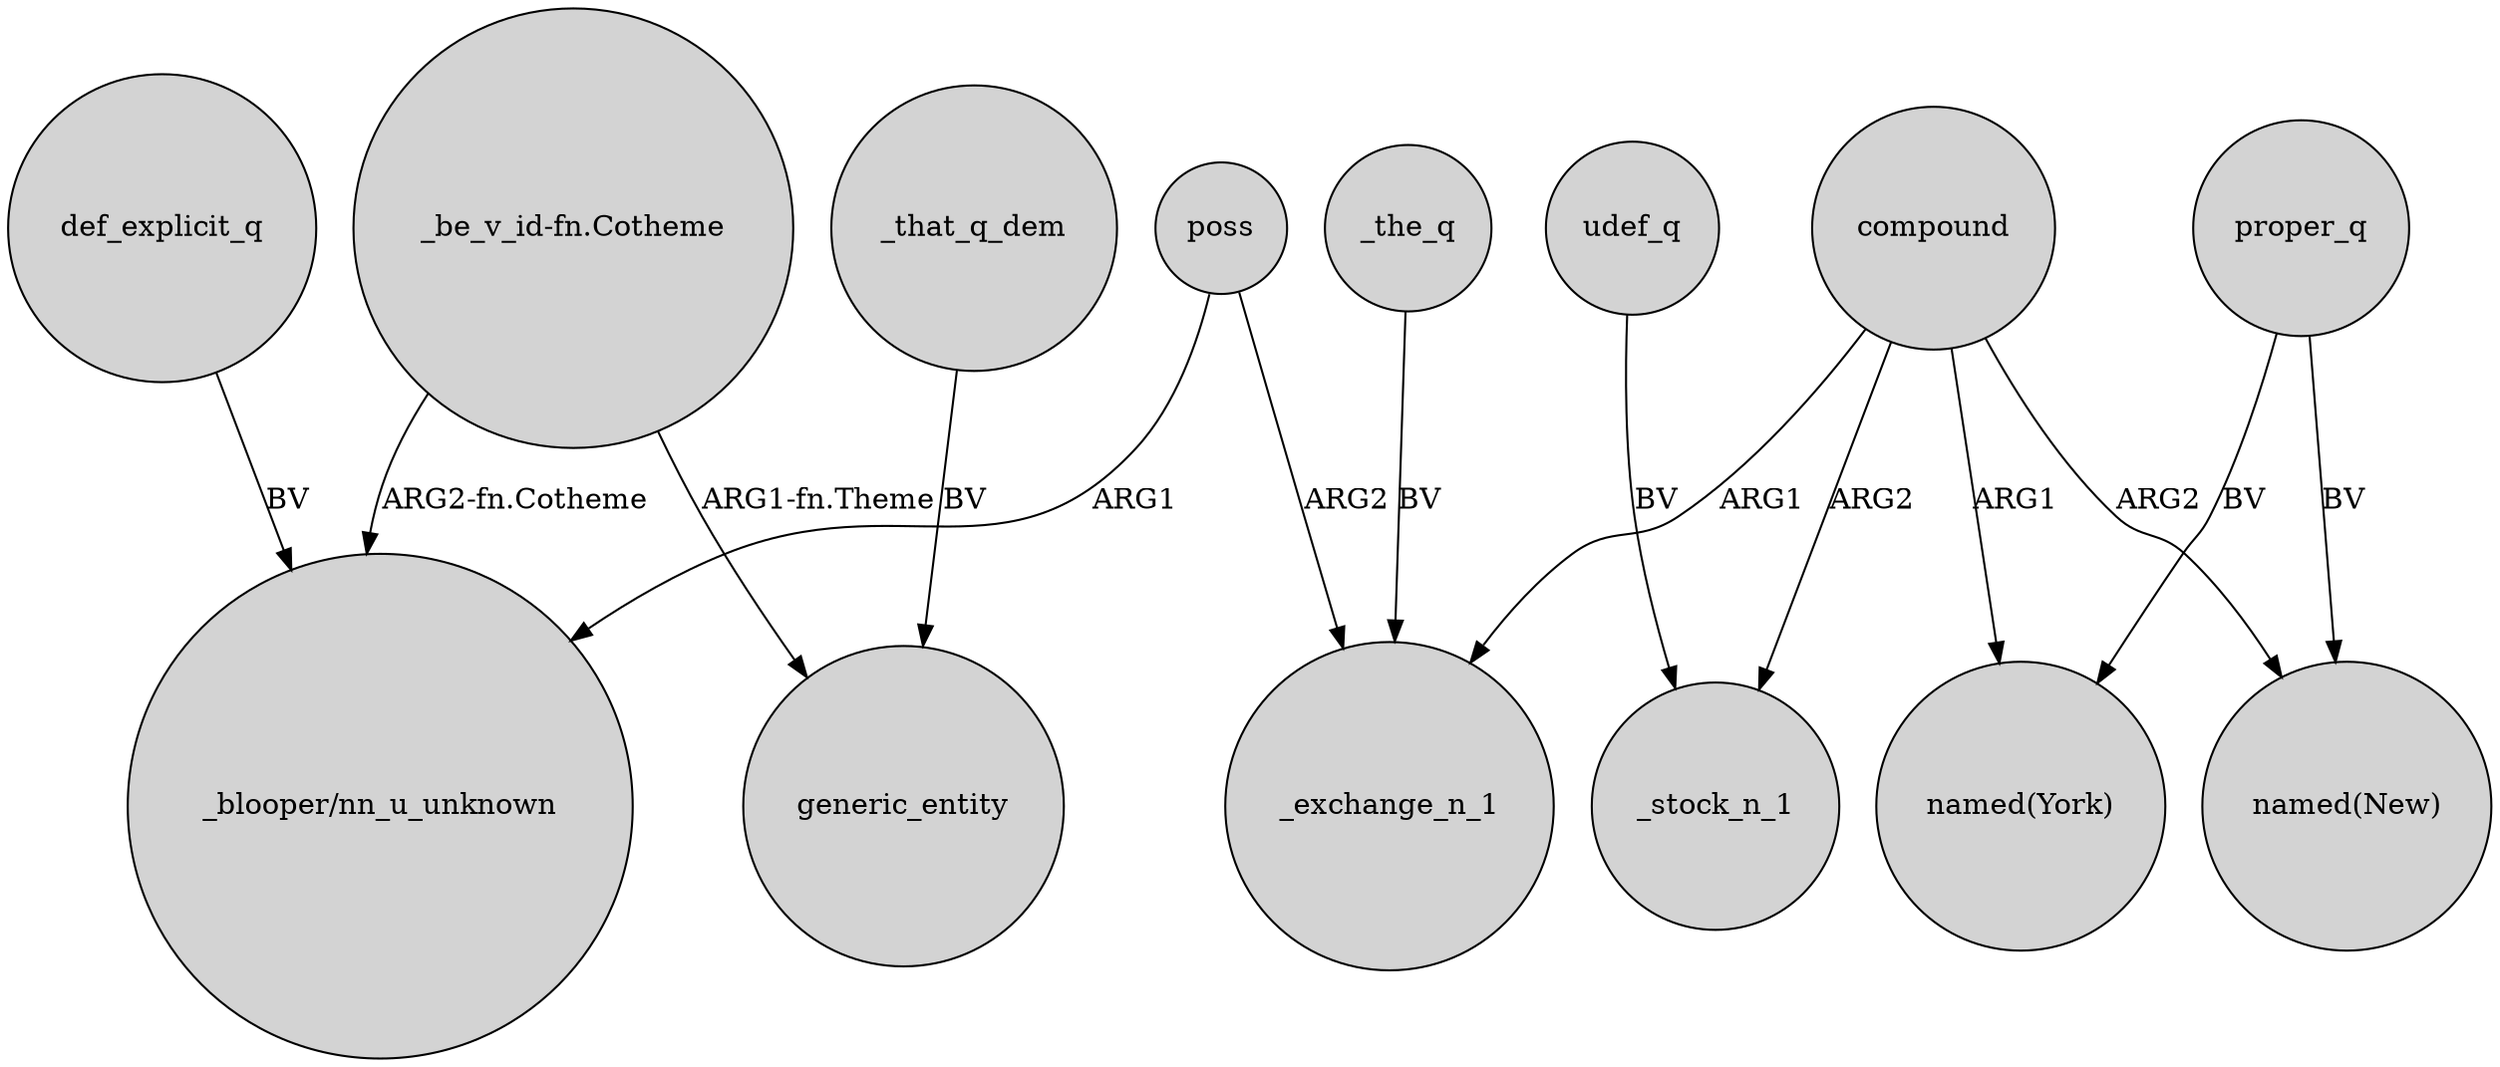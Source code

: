 digraph {
	node [shape=circle style=filled]
	poss -> "_blooper/nn_u_unknown" [label=ARG1]
	def_explicit_q -> "_blooper/nn_u_unknown" [label=BV]
	compound -> _stock_n_1 [label=ARG2]
	compound -> "named(York)" [label=ARG1]
	poss -> _exchange_n_1 [label=ARG2]
	_the_q -> _exchange_n_1 [label=BV]
	_that_q_dem -> generic_entity [label=BV]
	compound -> _exchange_n_1 [label=ARG1]
	proper_q -> "named(York)" [label=BV]
	compound -> "named(New)" [label=ARG2]
	"_be_v_id-fn.Cotheme" -> generic_entity [label="ARG1-fn.Theme"]
	proper_q -> "named(New)" [label=BV]
	udef_q -> _stock_n_1 [label=BV]
	"_be_v_id-fn.Cotheme" -> "_blooper/nn_u_unknown" [label="ARG2-fn.Cotheme"]
}
